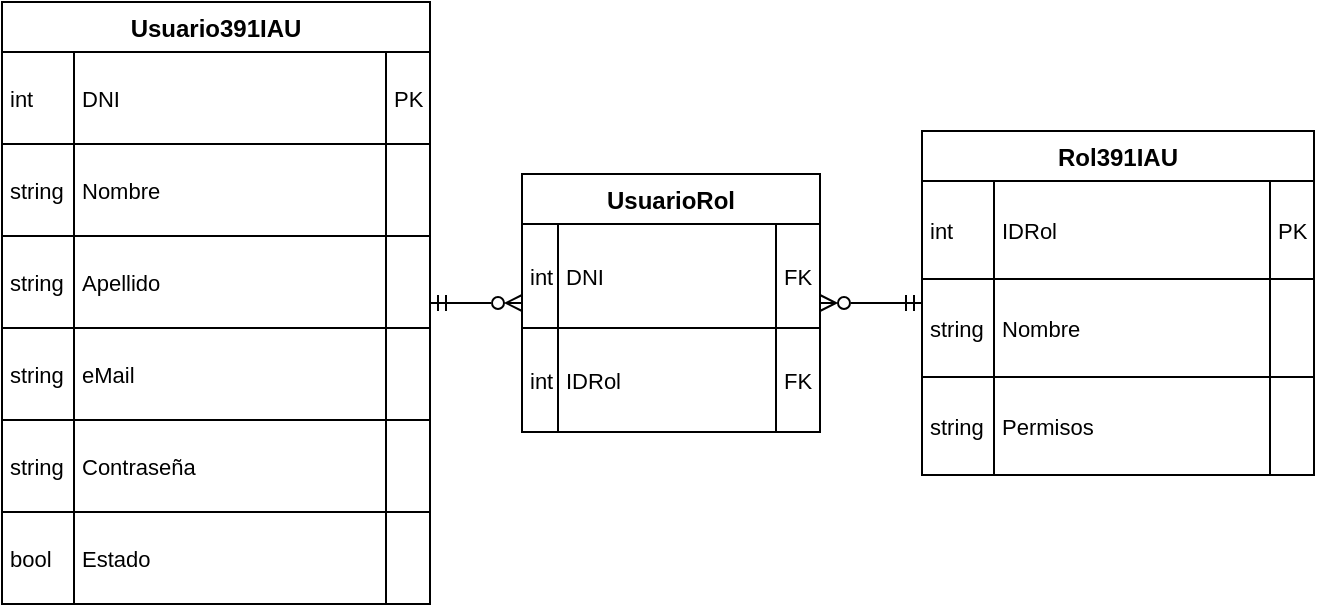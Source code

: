 <mxfile version="27.0.5">
  <diagram name="Page-1" id="UQfQ47-jhMwPksH4_KgC">
    <mxGraphModel dx="1426" dy="841" grid="1" gridSize="10" guides="1" tooltips="1" connect="1" arrows="1" fold="1" page="1" pageScale="1" pageWidth="850" pageHeight="1100" math="0" shadow="0">
      <root>
        <mxCell id="0" />
        <mxCell id="1" parent="0" />
        <mxCell id="iqLuY_pH04aVcWkm5f0d-1" value="Usuario391IAU" style="shape=table;startSize=25;container=1;collapsible=0;childLayout=tableLayout;fixedRows=1;rowLines=1;fontStyle=1;align=center;resizeLast=1;" parent="1" vertex="1">
          <mxGeometry x="20" y="20" width="214" height="301" as="geometry" />
        </mxCell>
        <mxCell id="iqLuY_pH04aVcWkm5f0d-2" style="shape=tableRow;horizontal=0;startSize=0;swimlaneHead=0;swimlaneBody=0;fillColor=none;collapsible=0;dropTarget=0;points=[[0,0.5],[1,0.5]];portConstraint=eastwest;top=0;left=0;right=0;bottom=0;" parent="iqLuY_pH04aVcWkm5f0d-1" vertex="1">
          <mxGeometry y="25" width="214" height="46" as="geometry" />
        </mxCell>
        <mxCell id="iqLuY_pH04aVcWkm5f0d-3" value="int" style="shape=partialRectangle;connectable=0;fillColor=none;top=0;left=0;bottom=0;right=0;align=left;spacingLeft=2;overflow=hidden;fontSize=11;" parent="iqLuY_pH04aVcWkm5f0d-2" vertex="1">
          <mxGeometry width="36" height="46" as="geometry">
            <mxRectangle width="36" height="46" as="alternateBounds" />
          </mxGeometry>
        </mxCell>
        <mxCell id="iqLuY_pH04aVcWkm5f0d-4" value="DNI" style="shape=partialRectangle;connectable=0;fillColor=none;top=0;left=0;bottom=0;right=0;align=left;spacingLeft=2;overflow=hidden;fontSize=11;" parent="iqLuY_pH04aVcWkm5f0d-2" vertex="1">
          <mxGeometry x="36" width="156" height="46" as="geometry">
            <mxRectangle width="156" height="46" as="alternateBounds" />
          </mxGeometry>
        </mxCell>
        <mxCell id="iqLuY_pH04aVcWkm5f0d-5" value="PK" style="shape=partialRectangle;connectable=0;fillColor=none;top=0;left=0;bottom=0;right=0;align=left;spacingLeft=2;overflow=hidden;fontSize=11;" parent="iqLuY_pH04aVcWkm5f0d-2" vertex="1">
          <mxGeometry x="192" width="22" height="46" as="geometry">
            <mxRectangle width="22" height="46" as="alternateBounds" />
          </mxGeometry>
        </mxCell>
        <mxCell id="iqLuY_pH04aVcWkm5f0d-6" style="shape=tableRow;horizontal=0;startSize=0;swimlaneHead=0;swimlaneBody=0;fillColor=none;collapsible=0;dropTarget=0;points=[[0,0.5],[1,0.5]];portConstraint=eastwest;top=0;left=0;right=0;bottom=0;" parent="iqLuY_pH04aVcWkm5f0d-1" vertex="1">
          <mxGeometry y="71" width="214" height="46" as="geometry" />
        </mxCell>
        <mxCell id="iqLuY_pH04aVcWkm5f0d-7" value="string" style="shape=partialRectangle;connectable=0;fillColor=none;top=0;left=0;bottom=0;right=0;align=left;spacingLeft=2;overflow=hidden;fontSize=11;" parent="iqLuY_pH04aVcWkm5f0d-6" vertex="1">
          <mxGeometry width="36" height="46" as="geometry">
            <mxRectangle width="36" height="46" as="alternateBounds" />
          </mxGeometry>
        </mxCell>
        <mxCell id="iqLuY_pH04aVcWkm5f0d-8" value="Nombre" style="shape=partialRectangle;connectable=0;fillColor=none;top=0;left=0;bottom=0;right=0;align=left;spacingLeft=2;overflow=hidden;fontSize=11;" parent="iqLuY_pH04aVcWkm5f0d-6" vertex="1">
          <mxGeometry x="36" width="156" height="46" as="geometry">
            <mxRectangle width="156" height="46" as="alternateBounds" />
          </mxGeometry>
        </mxCell>
        <mxCell id="iqLuY_pH04aVcWkm5f0d-9" value="" style="shape=partialRectangle;connectable=0;fillColor=none;top=0;left=0;bottom=0;right=0;align=left;spacingLeft=2;overflow=hidden;fontSize=11;" parent="iqLuY_pH04aVcWkm5f0d-6" vertex="1">
          <mxGeometry x="192" width="22" height="46" as="geometry">
            <mxRectangle width="22" height="46" as="alternateBounds" />
          </mxGeometry>
        </mxCell>
        <mxCell id="iqLuY_pH04aVcWkm5f0d-10" style="shape=tableRow;horizontal=0;startSize=0;swimlaneHead=0;swimlaneBody=0;fillColor=none;collapsible=0;dropTarget=0;points=[[0,0.5],[1,0.5]];portConstraint=eastwest;top=0;left=0;right=0;bottom=0;" parent="iqLuY_pH04aVcWkm5f0d-1" vertex="1">
          <mxGeometry y="117" width="214" height="46" as="geometry" />
        </mxCell>
        <mxCell id="iqLuY_pH04aVcWkm5f0d-11" value="string" style="shape=partialRectangle;connectable=0;fillColor=none;top=0;left=0;bottom=0;right=0;align=left;spacingLeft=2;overflow=hidden;fontSize=11;" parent="iqLuY_pH04aVcWkm5f0d-10" vertex="1">
          <mxGeometry width="36" height="46" as="geometry">
            <mxRectangle width="36" height="46" as="alternateBounds" />
          </mxGeometry>
        </mxCell>
        <mxCell id="iqLuY_pH04aVcWkm5f0d-12" value="Apellido" style="shape=partialRectangle;connectable=0;fillColor=none;top=0;left=0;bottom=0;right=0;align=left;spacingLeft=2;overflow=hidden;fontSize=11;" parent="iqLuY_pH04aVcWkm5f0d-10" vertex="1">
          <mxGeometry x="36" width="156" height="46" as="geometry">
            <mxRectangle width="156" height="46" as="alternateBounds" />
          </mxGeometry>
        </mxCell>
        <mxCell id="iqLuY_pH04aVcWkm5f0d-13" value="" style="shape=partialRectangle;connectable=0;fillColor=none;top=0;left=0;bottom=0;right=0;align=left;spacingLeft=2;overflow=hidden;fontSize=11;" parent="iqLuY_pH04aVcWkm5f0d-10" vertex="1">
          <mxGeometry x="192" width="22" height="46" as="geometry">
            <mxRectangle width="22" height="46" as="alternateBounds" />
          </mxGeometry>
        </mxCell>
        <mxCell id="iqLuY_pH04aVcWkm5f0d-14" style="shape=tableRow;horizontal=0;startSize=0;swimlaneHead=0;swimlaneBody=0;fillColor=none;collapsible=0;dropTarget=0;points=[[0,0.5],[1,0.5]];portConstraint=eastwest;top=0;left=0;right=0;bottom=0;" parent="iqLuY_pH04aVcWkm5f0d-1" vertex="1">
          <mxGeometry y="163" width="214" height="46" as="geometry" />
        </mxCell>
        <mxCell id="iqLuY_pH04aVcWkm5f0d-15" value="string" style="shape=partialRectangle;connectable=0;fillColor=none;top=0;left=0;bottom=0;right=0;align=left;spacingLeft=2;overflow=hidden;fontSize=11;" parent="iqLuY_pH04aVcWkm5f0d-14" vertex="1">
          <mxGeometry width="36" height="46" as="geometry">
            <mxRectangle width="36" height="46" as="alternateBounds" />
          </mxGeometry>
        </mxCell>
        <mxCell id="iqLuY_pH04aVcWkm5f0d-16" value="eMail" style="shape=partialRectangle;connectable=0;fillColor=none;top=0;left=0;bottom=0;right=0;align=left;spacingLeft=2;overflow=hidden;fontSize=11;" parent="iqLuY_pH04aVcWkm5f0d-14" vertex="1">
          <mxGeometry x="36" width="156" height="46" as="geometry">
            <mxRectangle width="156" height="46" as="alternateBounds" />
          </mxGeometry>
        </mxCell>
        <mxCell id="iqLuY_pH04aVcWkm5f0d-17" value="" style="shape=partialRectangle;connectable=0;fillColor=none;top=0;left=0;bottom=0;right=0;align=left;spacingLeft=2;overflow=hidden;fontSize=11;" parent="iqLuY_pH04aVcWkm5f0d-14" vertex="1">
          <mxGeometry x="192" width="22" height="46" as="geometry">
            <mxRectangle width="22" height="46" as="alternateBounds" />
          </mxGeometry>
        </mxCell>
        <mxCell id="iqLuY_pH04aVcWkm5f0d-18" style="shape=tableRow;horizontal=0;startSize=0;swimlaneHead=0;swimlaneBody=0;fillColor=none;collapsible=0;dropTarget=0;points=[[0,0.5],[1,0.5]];portConstraint=eastwest;top=0;left=0;right=0;bottom=0;" parent="iqLuY_pH04aVcWkm5f0d-1" vertex="1">
          <mxGeometry y="209" width="214" height="46" as="geometry" />
        </mxCell>
        <mxCell id="iqLuY_pH04aVcWkm5f0d-19" value="string" style="shape=partialRectangle;connectable=0;fillColor=none;top=0;left=0;bottom=0;right=0;align=left;spacingLeft=2;overflow=hidden;fontSize=11;" parent="iqLuY_pH04aVcWkm5f0d-18" vertex="1">
          <mxGeometry width="36" height="46" as="geometry">
            <mxRectangle width="36" height="46" as="alternateBounds" />
          </mxGeometry>
        </mxCell>
        <mxCell id="iqLuY_pH04aVcWkm5f0d-20" value="Contraseña" style="shape=partialRectangle;connectable=0;fillColor=none;top=0;left=0;bottom=0;right=0;align=left;spacingLeft=2;overflow=hidden;fontSize=11;" parent="iqLuY_pH04aVcWkm5f0d-18" vertex="1">
          <mxGeometry x="36" width="156" height="46" as="geometry">
            <mxRectangle width="156" height="46" as="alternateBounds" />
          </mxGeometry>
        </mxCell>
        <mxCell id="iqLuY_pH04aVcWkm5f0d-21" value="" style="shape=partialRectangle;connectable=0;fillColor=none;top=0;left=0;bottom=0;right=0;align=left;spacingLeft=2;overflow=hidden;fontSize=11;" parent="iqLuY_pH04aVcWkm5f0d-18" vertex="1">
          <mxGeometry x="192" width="22" height="46" as="geometry">
            <mxRectangle width="22" height="46" as="alternateBounds" />
          </mxGeometry>
        </mxCell>
        <mxCell id="iqLuY_pH04aVcWkm5f0d-22" style="shape=tableRow;horizontal=0;startSize=0;swimlaneHead=0;swimlaneBody=0;fillColor=none;collapsible=0;dropTarget=0;points=[[0,0.5],[1,0.5]];portConstraint=eastwest;top=0;left=0;right=0;bottom=0;" parent="iqLuY_pH04aVcWkm5f0d-1" vertex="1">
          <mxGeometry y="255" width="214" height="46" as="geometry" />
        </mxCell>
        <mxCell id="iqLuY_pH04aVcWkm5f0d-23" value="bool" style="shape=partialRectangle;connectable=0;fillColor=none;top=0;left=0;bottom=0;right=0;align=left;spacingLeft=2;overflow=hidden;fontSize=11;" parent="iqLuY_pH04aVcWkm5f0d-22" vertex="1">
          <mxGeometry width="36" height="46" as="geometry">
            <mxRectangle width="36" height="46" as="alternateBounds" />
          </mxGeometry>
        </mxCell>
        <mxCell id="iqLuY_pH04aVcWkm5f0d-24" value="Estado" style="shape=partialRectangle;connectable=0;fillColor=none;top=0;left=0;bottom=0;right=0;align=left;spacingLeft=2;overflow=hidden;fontSize=11;" parent="iqLuY_pH04aVcWkm5f0d-22" vertex="1">
          <mxGeometry x="36" width="156" height="46" as="geometry">
            <mxRectangle width="156" height="46" as="alternateBounds" />
          </mxGeometry>
        </mxCell>
        <mxCell id="iqLuY_pH04aVcWkm5f0d-25" value="" style="shape=partialRectangle;connectable=0;fillColor=none;top=0;left=0;bottom=0;right=0;align=left;spacingLeft=2;overflow=hidden;fontSize=11;" parent="iqLuY_pH04aVcWkm5f0d-22" vertex="1">
          <mxGeometry x="192" width="22" height="46" as="geometry">
            <mxRectangle width="22" height="46" as="alternateBounds" />
          </mxGeometry>
        </mxCell>
        <mxCell id="iqLuY_pH04aVcWkm5f0d-26" value="Rol391IAU" style="shape=table;startSize=25;container=1;collapsible=0;childLayout=tableLayout;fixedRows=1;rowLines=1;fontStyle=1;align=center;resizeLast=1;" parent="1" vertex="1">
          <mxGeometry x="480" y="84.5" width="196" height="172" as="geometry" />
        </mxCell>
        <mxCell id="iqLuY_pH04aVcWkm5f0d-27" style="shape=tableRow;horizontal=0;startSize=0;swimlaneHead=0;swimlaneBody=0;fillColor=none;collapsible=0;dropTarget=0;points=[[0,0.5],[1,0.5]];portConstraint=eastwest;top=0;left=0;right=0;bottom=0;" parent="iqLuY_pH04aVcWkm5f0d-26" vertex="1">
          <mxGeometry y="25" width="196" height="49" as="geometry" />
        </mxCell>
        <mxCell id="iqLuY_pH04aVcWkm5f0d-28" value="int" style="shape=partialRectangle;connectable=0;fillColor=none;top=0;left=0;bottom=0;right=0;align=left;spacingLeft=2;overflow=hidden;fontSize=11;" parent="iqLuY_pH04aVcWkm5f0d-27" vertex="1">
          <mxGeometry width="36" height="49" as="geometry">
            <mxRectangle width="36" height="49" as="alternateBounds" />
          </mxGeometry>
        </mxCell>
        <mxCell id="iqLuY_pH04aVcWkm5f0d-29" value="IDRol" style="shape=partialRectangle;connectable=0;fillColor=none;top=0;left=0;bottom=0;right=0;align=left;spacingLeft=2;overflow=hidden;fontSize=11;" parent="iqLuY_pH04aVcWkm5f0d-27" vertex="1">
          <mxGeometry x="36" width="138" height="49" as="geometry">
            <mxRectangle width="138" height="49" as="alternateBounds" />
          </mxGeometry>
        </mxCell>
        <mxCell id="iqLuY_pH04aVcWkm5f0d-30" value="PK" style="shape=partialRectangle;connectable=0;fillColor=none;top=0;left=0;bottom=0;right=0;align=left;spacingLeft=2;overflow=hidden;fontSize=11;" parent="iqLuY_pH04aVcWkm5f0d-27" vertex="1">
          <mxGeometry x="174" width="22" height="49" as="geometry">
            <mxRectangle width="22" height="49" as="alternateBounds" />
          </mxGeometry>
        </mxCell>
        <mxCell id="iqLuY_pH04aVcWkm5f0d-31" style="shape=tableRow;horizontal=0;startSize=0;swimlaneHead=0;swimlaneBody=0;fillColor=none;collapsible=0;dropTarget=0;points=[[0,0.5],[1,0.5]];portConstraint=eastwest;top=0;left=0;right=0;bottom=0;" parent="iqLuY_pH04aVcWkm5f0d-26" vertex="1">
          <mxGeometry y="74" width="196" height="49" as="geometry" />
        </mxCell>
        <mxCell id="iqLuY_pH04aVcWkm5f0d-32" value="string" style="shape=partialRectangle;connectable=0;fillColor=none;top=0;left=0;bottom=0;right=0;align=left;spacingLeft=2;overflow=hidden;fontSize=11;" parent="iqLuY_pH04aVcWkm5f0d-31" vertex="1">
          <mxGeometry width="36" height="49" as="geometry">
            <mxRectangle width="36" height="49" as="alternateBounds" />
          </mxGeometry>
        </mxCell>
        <mxCell id="iqLuY_pH04aVcWkm5f0d-33" value="Nombre" style="shape=partialRectangle;connectable=0;fillColor=none;top=0;left=0;bottom=0;right=0;align=left;spacingLeft=2;overflow=hidden;fontSize=11;" parent="iqLuY_pH04aVcWkm5f0d-31" vertex="1">
          <mxGeometry x="36" width="138" height="49" as="geometry">
            <mxRectangle width="138" height="49" as="alternateBounds" />
          </mxGeometry>
        </mxCell>
        <mxCell id="iqLuY_pH04aVcWkm5f0d-34" value="" style="shape=partialRectangle;connectable=0;fillColor=none;top=0;left=0;bottom=0;right=0;align=left;spacingLeft=2;overflow=hidden;fontSize=11;" parent="iqLuY_pH04aVcWkm5f0d-31" vertex="1">
          <mxGeometry x="174" width="22" height="49" as="geometry">
            <mxRectangle width="22" height="49" as="alternateBounds" />
          </mxGeometry>
        </mxCell>
        <mxCell id="iqLuY_pH04aVcWkm5f0d-35" style="shape=tableRow;horizontal=0;startSize=0;swimlaneHead=0;swimlaneBody=0;fillColor=none;collapsible=0;dropTarget=0;points=[[0,0.5],[1,0.5]];portConstraint=eastwest;top=0;left=0;right=0;bottom=0;" parent="iqLuY_pH04aVcWkm5f0d-26" vertex="1">
          <mxGeometry y="123" width="196" height="49" as="geometry" />
        </mxCell>
        <mxCell id="iqLuY_pH04aVcWkm5f0d-36" value="string" style="shape=partialRectangle;connectable=0;fillColor=none;top=0;left=0;bottom=0;right=0;align=left;spacingLeft=2;overflow=hidden;fontSize=11;" parent="iqLuY_pH04aVcWkm5f0d-35" vertex="1">
          <mxGeometry width="36" height="49" as="geometry">
            <mxRectangle width="36" height="49" as="alternateBounds" />
          </mxGeometry>
        </mxCell>
        <mxCell id="iqLuY_pH04aVcWkm5f0d-37" value="Permisos" style="shape=partialRectangle;connectable=0;fillColor=none;top=0;left=0;bottom=0;right=0;align=left;spacingLeft=2;overflow=hidden;fontSize=11;" parent="iqLuY_pH04aVcWkm5f0d-35" vertex="1">
          <mxGeometry x="36" width="138" height="49" as="geometry">
            <mxRectangle width="138" height="49" as="alternateBounds" />
          </mxGeometry>
        </mxCell>
        <mxCell id="iqLuY_pH04aVcWkm5f0d-38" value="" style="shape=partialRectangle;connectable=0;fillColor=none;top=0;left=0;bottom=0;right=0;align=left;spacingLeft=2;overflow=hidden;fontSize=11;" parent="iqLuY_pH04aVcWkm5f0d-35" vertex="1">
          <mxGeometry x="174" width="22" height="49" as="geometry">
            <mxRectangle width="22" height="49" as="alternateBounds" />
          </mxGeometry>
        </mxCell>
        <mxCell id="iqLuY_pH04aVcWkm5f0d-51" style="edgeStyle=orthogonalEdgeStyle;rounded=0;orthogonalLoop=1;jettySize=auto;html=1;startArrow=ERzeroToMany;startFill=0;endArrow=ERmandOne;endFill=0;" parent="1" source="iqLuY_pH04aVcWkm5f0d-39" target="iqLuY_pH04aVcWkm5f0d-1" edge="1">
          <mxGeometry relative="1" as="geometry" />
        </mxCell>
        <mxCell id="iqLuY_pH04aVcWkm5f0d-52" style="edgeStyle=orthogonalEdgeStyle;rounded=0;orthogonalLoop=1;jettySize=auto;html=1;endArrow=ERmandOne;endFill=0;startArrow=ERzeroToMany;startFill=0;" parent="1" source="iqLuY_pH04aVcWkm5f0d-39" target="iqLuY_pH04aVcWkm5f0d-26" edge="1">
          <mxGeometry relative="1" as="geometry" />
        </mxCell>
        <mxCell id="iqLuY_pH04aVcWkm5f0d-39" value="UsuarioRol" style="shape=table;startSize=25;container=1;collapsible=0;childLayout=tableLayout;fixedRows=1;rowLines=1;fontStyle=1;align=center;resizeLast=1;" parent="1" vertex="1">
          <mxGeometry x="280" y="106" width="149" height="129" as="geometry" />
        </mxCell>
        <mxCell id="iqLuY_pH04aVcWkm5f0d-40" style="shape=tableRow;horizontal=0;startSize=0;swimlaneHead=0;swimlaneBody=0;fillColor=none;collapsible=0;dropTarget=0;points=[[0,0.5],[1,0.5]];portConstraint=eastwest;top=0;left=0;right=0;bottom=0;" parent="iqLuY_pH04aVcWkm5f0d-39" vertex="1">
          <mxGeometry y="25" width="149" height="52" as="geometry" />
        </mxCell>
        <mxCell id="iqLuY_pH04aVcWkm5f0d-41" value="int" style="shape=partialRectangle;connectable=0;fillColor=none;top=0;left=0;bottom=0;right=0;align=left;spacingLeft=2;overflow=hidden;fontSize=11;" parent="iqLuY_pH04aVcWkm5f0d-40" vertex="1">
          <mxGeometry width="18" height="52" as="geometry">
            <mxRectangle width="18" height="52" as="alternateBounds" />
          </mxGeometry>
        </mxCell>
        <mxCell id="iqLuY_pH04aVcWkm5f0d-42" value="DNI" style="shape=partialRectangle;connectable=0;fillColor=none;top=0;left=0;bottom=0;right=0;align=left;spacingLeft=2;overflow=hidden;fontSize=11;" parent="iqLuY_pH04aVcWkm5f0d-40" vertex="1">
          <mxGeometry x="18" width="109" height="52" as="geometry">
            <mxRectangle width="109" height="52" as="alternateBounds" />
          </mxGeometry>
        </mxCell>
        <mxCell id="iqLuY_pH04aVcWkm5f0d-43" value="FK" style="shape=partialRectangle;connectable=0;fillColor=none;top=0;left=0;bottom=0;right=0;align=left;spacingLeft=2;overflow=hidden;fontSize=11;" parent="iqLuY_pH04aVcWkm5f0d-40" vertex="1">
          <mxGeometry x="127" width="22" height="52" as="geometry">
            <mxRectangle width="22" height="52" as="alternateBounds" />
          </mxGeometry>
        </mxCell>
        <mxCell id="iqLuY_pH04aVcWkm5f0d-44" style="shape=tableRow;horizontal=0;startSize=0;swimlaneHead=0;swimlaneBody=0;fillColor=none;collapsible=0;dropTarget=0;points=[[0,0.5],[1,0.5]];portConstraint=eastwest;top=0;left=0;right=0;bottom=0;" parent="iqLuY_pH04aVcWkm5f0d-39" vertex="1">
          <mxGeometry y="77" width="149" height="52" as="geometry" />
        </mxCell>
        <mxCell id="iqLuY_pH04aVcWkm5f0d-45" value="int" style="shape=partialRectangle;connectable=0;fillColor=none;top=0;left=0;bottom=0;right=0;align=left;spacingLeft=2;overflow=hidden;fontSize=11;" parent="iqLuY_pH04aVcWkm5f0d-44" vertex="1">
          <mxGeometry width="18" height="52" as="geometry">
            <mxRectangle width="18" height="52" as="alternateBounds" />
          </mxGeometry>
        </mxCell>
        <mxCell id="iqLuY_pH04aVcWkm5f0d-46" value="IDRol" style="shape=partialRectangle;connectable=0;fillColor=none;top=0;left=0;bottom=0;right=0;align=left;spacingLeft=2;overflow=hidden;fontSize=11;" parent="iqLuY_pH04aVcWkm5f0d-44" vertex="1">
          <mxGeometry x="18" width="109" height="52" as="geometry">
            <mxRectangle width="109" height="52" as="alternateBounds" />
          </mxGeometry>
        </mxCell>
        <mxCell id="iqLuY_pH04aVcWkm5f0d-47" value="FK" style="shape=partialRectangle;connectable=0;fillColor=none;top=0;left=0;bottom=0;right=0;align=left;spacingLeft=2;overflow=hidden;fontSize=11;" parent="iqLuY_pH04aVcWkm5f0d-44" vertex="1">
          <mxGeometry x="127" width="22" height="52" as="geometry">
            <mxRectangle width="22" height="52" as="alternateBounds" />
          </mxGeometry>
        </mxCell>
      </root>
    </mxGraphModel>
  </diagram>
</mxfile>
